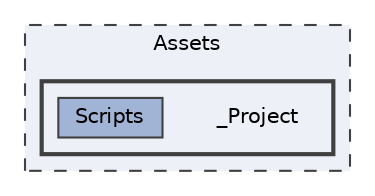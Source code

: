 digraph "Assets/_Project"
{
 // LATEX_PDF_SIZE
  bgcolor="transparent";
  edge [fontname=Helvetica,fontsize=10,labelfontname=Helvetica,labelfontsize=10];
  node [fontname=Helvetica,fontsize=10,shape=box,height=0.2,width=0.4];
  compound=true
  subgraph clusterdir_84bbf7b3c7f28a5a18725745e1505219 {
    graph [ bgcolor="#edf0f7", pencolor="grey25", label="Assets", fontname=Helvetica,fontsize=10 style="filled,dashed", URL="dir_84bbf7b3c7f28a5a18725745e1505219.html",tooltip=""]
  subgraph clusterdir_a1bc300b05678a6de8ea3a33feb6fb14 {
    graph [ bgcolor="#edf0f7", pencolor="grey25", label="", fontname=Helvetica,fontsize=10 style="filled,bold", URL="dir_a1bc300b05678a6de8ea3a33feb6fb14.html",tooltip=""]
    dir_a1bc300b05678a6de8ea3a33feb6fb14 [shape=plaintext, label="_Project"];
  dir_860f14a42753bbe44e0d26e0f40689a7 [label="Scripts", fillcolor="#a2b4d6", color="grey25", style="filled", URL="dir_860f14a42753bbe44e0d26e0f40689a7.html",tooltip=""];
  }
  }
}

